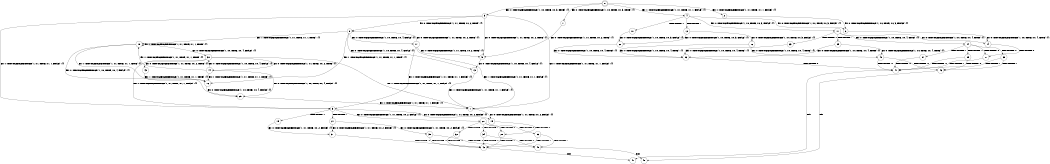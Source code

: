 digraph BCG {
size = "7, 10.5";
center = TRUE;
node [shape = circle];
0 [peripheries = 2];
0 -> 1 [label = "EX !0 !ATOMIC_EXCH_BRANCH (1, +0, TRUE, +0, 3, TRUE) !{}"];
0 -> 2 [label = "EX !1 !ATOMIC_EXCH_BRANCH (1, +1, TRUE, +1, 1, FALSE) !{}"];
0 -> 3 [label = "EX !0 !ATOMIC_EXCH_BRANCH (1, +0, TRUE, +0, 3, TRUE) !{}"];
0 -> 4 [label = "EX !1 !ATOMIC_EXCH_BRANCH (1, +1, TRUE, +1, 1, FALSE) !{}"];
1 -> 5 [label = "EX !0 !ATOMIC_EXCH_BRANCH (1, +1, TRUE, +0, 2, TRUE) !{}"];
2 -> 6 [label = "EX !0 !ATOMIC_EXCH_BRANCH (1, +0, TRUE, +0, 3, FALSE) !{}"];
3 -> 5 [label = "EX !0 !ATOMIC_EXCH_BRANCH (1, +1, TRUE, +0, 2, TRUE) !{}"];
3 -> 7 [label = "EX !1 !ATOMIC_EXCH_BRANCH (1, +1, TRUE, +1, 1, FALSE) !{}"];
3 -> 8 [label = "EX !0 !ATOMIC_EXCH_BRANCH (1, +1, TRUE, +0, 2, TRUE) !{}"];
3 -> 9 [label = "EX !1 !ATOMIC_EXCH_BRANCH (1, +1, TRUE, +1, 1, FALSE) !{}"];
4 -> 6 [label = "EX !0 !ATOMIC_EXCH_BRANCH (1, +0, TRUE, +0, 3, FALSE) !{}"];
4 -> 10 [label = "TERMINATE !1"];
4 -> 11 [label = "EX !0 !ATOMIC_EXCH_BRANCH (1, +0, TRUE, +0, 3, FALSE) !{}"];
4 -> 12 [label = "TERMINATE !1"];
5 -> 13 [label = "EX !0 !ATOMIC_EXCH_BRANCH (1, +0, TRUE, +0, 4, FALSE) !{}"];
6 -> 14 [label = "EX !0 !ATOMIC_EXCH_BRANCH (1, +0, TRUE, +0, 4, TRUE) !{}"];
7 -> 15 [label = "EX !0 !ATOMIC_EXCH_BRANCH (1, +1, TRUE, +0, 2, FALSE) !{}"];
8 -> 13 [label = "EX !0 !ATOMIC_EXCH_BRANCH (1, +0, TRUE, +0, 4, FALSE) !{}"];
8 -> 16 [label = "EX !1 !ATOMIC_EXCH_BRANCH (1, +1, TRUE, +1, 1, TRUE) !{}"];
8 -> 17 [label = "EX !0 !ATOMIC_EXCH_BRANCH (1, +0, TRUE, +0, 4, FALSE) !{}"];
8 -> 18 [label = "EX !1 !ATOMIC_EXCH_BRANCH (1, +1, TRUE, +1, 1, TRUE) !{}"];
9 -> 15 [label = "EX !0 !ATOMIC_EXCH_BRANCH (1, +1, TRUE, +0, 2, FALSE) !{}"];
9 -> 19 [label = "TERMINATE !1"];
9 -> 20 [label = "EX !0 !ATOMIC_EXCH_BRANCH (1, +1, TRUE, +0, 2, FALSE) !{}"];
9 -> 21 [label = "TERMINATE !1"];
10 -> 22 [label = "EX !0 !ATOMIC_EXCH_BRANCH (1, +0, TRUE, +0, 3, FALSE) !{}"];
11 -> 14 [label = "EX !0 !ATOMIC_EXCH_BRANCH (1, +0, TRUE, +0, 4, TRUE) !{}"];
11 -> 23 [label = "TERMINATE !1"];
11 -> 24 [label = "EX !0 !ATOMIC_EXCH_BRANCH (1, +0, TRUE, +0, 4, TRUE) !{}"];
11 -> 25 [label = "TERMINATE !1"];
12 -> 22 [label = "EX !0 !ATOMIC_EXCH_BRANCH (1, +0, TRUE, +0, 3, FALSE) !{}"];
12 -> 26 [label = "EX !0 !ATOMIC_EXCH_BRANCH (1, +0, TRUE, +0, 3, FALSE) !{}"];
13 -> 7 [label = "EX !1 !ATOMIC_EXCH_BRANCH (1, +1, TRUE, +1, 1, FALSE) !{}"];
14 -> 27 [label = "TERMINATE !0"];
15 -> 28 [label = "TERMINATE !0"];
16 -> 29 [label = "EX !0 !ATOMIC_EXCH_BRANCH (1, +0, TRUE, +0, 4, FALSE) !{}"];
17 -> 5 [label = "EX !0 !ATOMIC_EXCH_BRANCH (1, +1, TRUE, +0, 2, TRUE) !{}"];
17 -> 7 [label = "EX !1 !ATOMIC_EXCH_BRANCH (1, +1, TRUE, +1, 1, FALSE) !{}"];
17 -> 8 [label = "EX !0 !ATOMIC_EXCH_BRANCH (1, +1, TRUE, +0, 2, TRUE) !{}"];
17 -> 9 [label = "EX !1 !ATOMIC_EXCH_BRANCH (1, +1, TRUE, +1, 1, FALSE) !{}"];
18 -> 29 [label = "EX !0 !ATOMIC_EXCH_BRANCH (1, +0, TRUE, +0, 4, FALSE) !{}"];
18 -> 16 [label = "EX !1 !ATOMIC_EXCH_BRANCH (1, +1, TRUE, +1, 1, TRUE) !{}"];
18 -> 30 [label = "EX !0 !ATOMIC_EXCH_BRANCH (1, +0, TRUE, +0, 4, FALSE) !{}"];
18 -> 18 [label = "EX !1 !ATOMIC_EXCH_BRANCH (1, +1, TRUE, +1, 1, TRUE) !{}"];
19 -> 31 [label = "EX !0 !ATOMIC_EXCH_BRANCH (1, +1, TRUE, +0, 2, FALSE) !{}"];
20 -> 28 [label = "TERMINATE !0"];
20 -> 32 [label = "TERMINATE !1"];
20 -> 33 [label = "TERMINATE !0"];
20 -> 34 [label = "TERMINATE !1"];
21 -> 31 [label = "EX !0 !ATOMIC_EXCH_BRANCH (1, +1, TRUE, +0, 2, FALSE) !{}"];
21 -> 35 [label = "EX !0 !ATOMIC_EXCH_BRANCH (1, +1, TRUE, +0, 2, FALSE) !{}"];
22 -> 36 [label = "EX !0 !ATOMIC_EXCH_BRANCH (1, +0, TRUE, +0, 4, TRUE) !{}"];
23 -> 36 [label = "EX !0 !ATOMIC_EXCH_BRANCH (1, +0, TRUE, +0, 4, TRUE) !{}"];
24 -> 27 [label = "TERMINATE !0"];
24 -> 37 [label = "TERMINATE !1"];
24 -> 38 [label = "TERMINATE !0"];
24 -> 39 [label = "TERMINATE !1"];
25 -> 36 [label = "EX !0 !ATOMIC_EXCH_BRANCH (1, +0, TRUE, +0, 4, TRUE) !{}"];
25 -> 40 [label = "EX !0 !ATOMIC_EXCH_BRANCH (1, +0, TRUE, +0, 4, TRUE) !{}"];
26 -> 36 [label = "EX !0 !ATOMIC_EXCH_BRANCH (1, +0, TRUE, +0, 4, TRUE) !{}"];
26 -> 40 [label = "EX !0 !ATOMIC_EXCH_BRANCH (1, +0, TRUE, +0, 4, TRUE) !{}"];
27 -> 41 [label = "TERMINATE !1"];
28 -> 42 [label = "TERMINATE !1"];
29 -> 7 [label = "EX !1 !ATOMIC_EXCH_BRANCH (1, +1, TRUE, +1, 1, FALSE) !{}"];
30 -> 43 [label = "EX !0 !ATOMIC_EXCH_BRANCH (1, +1, TRUE, +0, 2, TRUE) !{}"];
30 -> 7 [label = "EX !1 !ATOMIC_EXCH_BRANCH (1, +1, TRUE, +1, 1, FALSE) !{}"];
30 -> 44 [label = "EX !0 !ATOMIC_EXCH_BRANCH (1, +1, TRUE, +0, 2, TRUE) !{}"];
30 -> 9 [label = "EX !1 !ATOMIC_EXCH_BRANCH (1, +1, TRUE, +1, 1, FALSE) !{}"];
31 -> 42 [label = "TERMINATE !0"];
32 -> 42 [label = "TERMINATE !0"];
33 -> 42 [label = "TERMINATE !1"];
33 -> 45 [label = "TERMINATE !1"];
34 -> 42 [label = "TERMINATE !0"];
34 -> 45 [label = "TERMINATE !0"];
35 -> 42 [label = "TERMINATE !0"];
35 -> 45 [label = "TERMINATE !0"];
36 -> 41 [label = "TERMINATE !0"];
37 -> 41 [label = "TERMINATE !0"];
38 -> 41 [label = "TERMINATE !1"];
38 -> 46 [label = "TERMINATE !1"];
39 -> 41 [label = "TERMINATE !0"];
39 -> 46 [label = "TERMINATE !0"];
40 -> 41 [label = "TERMINATE !0"];
40 -> 46 [label = "TERMINATE !0"];
41 -> 47 [label = "exit"];
42 -> 47 [label = "exit"];
43 -> 16 [label = "EX !1 !ATOMIC_EXCH_BRANCH (1, +1, TRUE, +1, 1, TRUE) !{}"];
44 -> 29 [label = "EX !0 !ATOMIC_EXCH_BRANCH (1, +0, TRUE, +0, 4, FALSE) !{}"];
44 -> 16 [label = "EX !1 !ATOMIC_EXCH_BRANCH (1, +1, TRUE, +1, 1, TRUE) !{}"];
44 -> 30 [label = "EX !0 !ATOMIC_EXCH_BRANCH (1, +0, TRUE, +0, 4, FALSE) !{}"];
44 -> 18 [label = "EX !1 !ATOMIC_EXCH_BRANCH (1, +1, TRUE, +1, 1, TRUE) !{}"];
45 -> 48 [label = "exit"];
46 -> 48 [label = "exit"];
}
